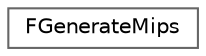 digraph "Graphical Class Hierarchy"
{
 // INTERACTIVE_SVG=YES
 // LATEX_PDF_SIZE
  bgcolor="transparent";
  edge [fontname=Helvetica,fontsize=10,labelfontname=Helvetica,labelfontsize=10];
  node [fontname=Helvetica,fontsize=10,shape=box,height=0.2,width=0.4];
  rankdir="LR";
  Node0 [id="Node000000",label="FGenerateMips",height=0.2,width=0.4,color="grey40", fillcolor="white", style="filled",URL="$d0/d44/classFGenerateMips.html",tooltip=" "];
}
